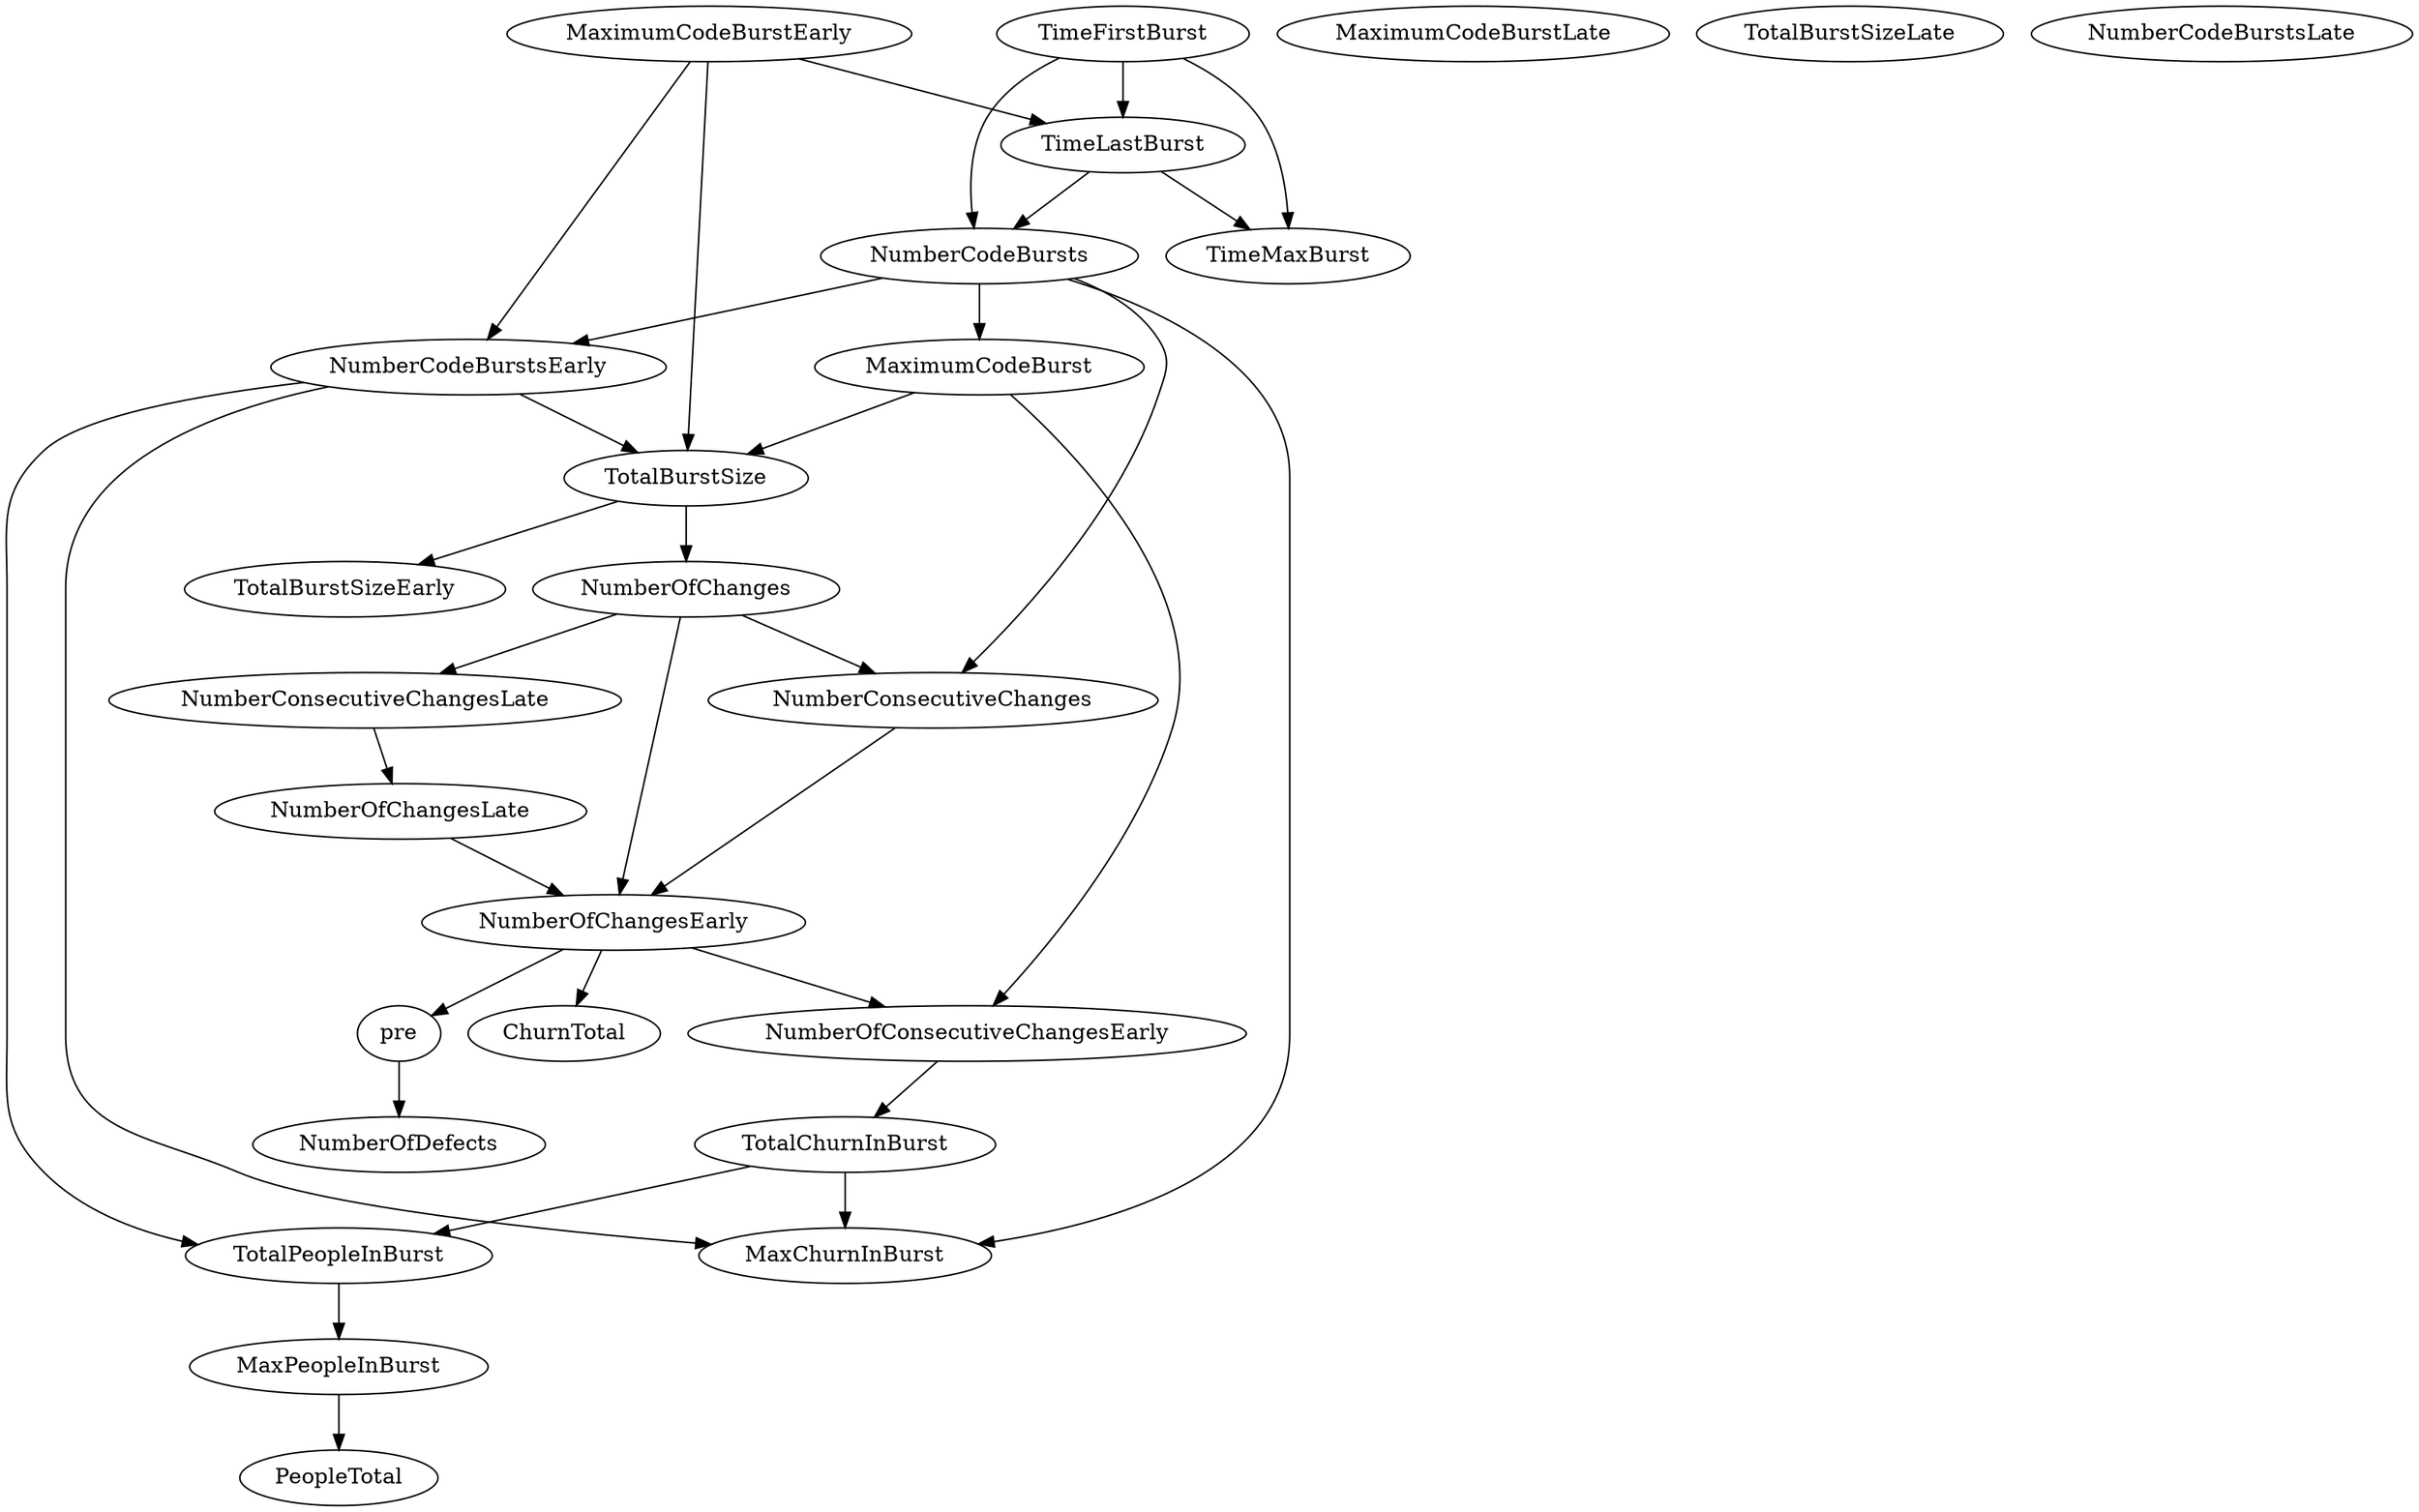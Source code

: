 digraph {
   TotalPeopleInBurst;
   MaximumCodeBurstLate;
   NumberOfChanges;
   MaxPeopleInBurst;
   TotalBurstSizeLate;
   NumberCodeBurstsLate;
   NumberOfChangesLate;
   NumberOfChangesEarly;
   MaxChurnInBurst;
   MaximumCodeBurstEarly;
   NumberCodeBurstsEarly;
   TimeFirstBurst;
   TotalChurnInBurst;
   ChurnTotal;
   MaximumCodeBurst;
   NumberOfConsecutiveChangesEarly;
   NumberConsecutiveChangesLate;
   TotalBurstSizeEarly;
   TotalBurstSize;
   TimeMaxBurst;
   NumberConsecutiveChanges;
   TimeLastBurst;
   NumberCodeBursts;
   PeopleTotal;
   pre;
   NumberOfDefects;
   TotalPeopleInBurst -> MaxPeopleInBurst;
   NumberOfChanges -> NumberOfChangesEarly;
   NumberOfChanges -> NumberConsecutiveChangesLate;
   NumberOfChanges -> NumberConsecutiveChanges;
   MaxPeopleInBurst -> PeopleTotal;
   NumberOfChangesLate -> NumberOfChangesEarly;
   NumberOfChangesEarly -> ChurnTotal;
   NumberOfChangesEarly -> NumberOfConsecutiveChangesEarly;
   NumberOfChangesEarly -> pre;
   MaximumCodeBurstEarly -> NumberCodeBurstsEarly;
   MaximumCodeBurstEarly -> TotalBurstSize;
   MaximumCodeBurstEarly -> TimeLastBurst;
   NumberCodeBurstsEarly -> TotalPeopleInBurst;
   NumberCodeBurstsEarly -> MaxChurnInBurst;
   NumberCodeBurstsEarly -> TotalBurstSize;
   TimeFirstBurst -> TimeMaxBurst;
   TimeFirstBurst -> TimeLastBurst;
   TimeFirstBurst -> NumberCodeBursts;
   TotalChurnInBurst -> TotalPeopleInBurst;
   TotalChurnInBurst -> MaxChurnInBurst;
   MaximumCodeBurst -> NumberOfConsecutiveChangesEarly;
   MaximumCodeBurst -> TotalBurstSize;
   NumberOfConsecutiveChangesEarly -> TotalChurnInBurst;
   NumberConsecutiveChangesLate -> NumberOfChangesLate;
   TotalBurstSize -> NumberOfChanges;
   TotalBurstSize -> TotalBurstSizeEarly;
   NumberConsecutiveChanges -> NumberOfChangesEarly;
   TimeLastBurst -> TimeMaxBurst;
   TimeLastBurst -> NumberCodeBursts;
   NumberCodeBursts -> MaxChurnInBurst;
   NumberCodeBursts -> NumberCodeBurstsEarly;
   NumberCodeBursts -> MaximumCodeBurst;
   NumberCodeBursts -> NumberConsecutiveChanges;
   pre -> NumberOfDefects;
}
